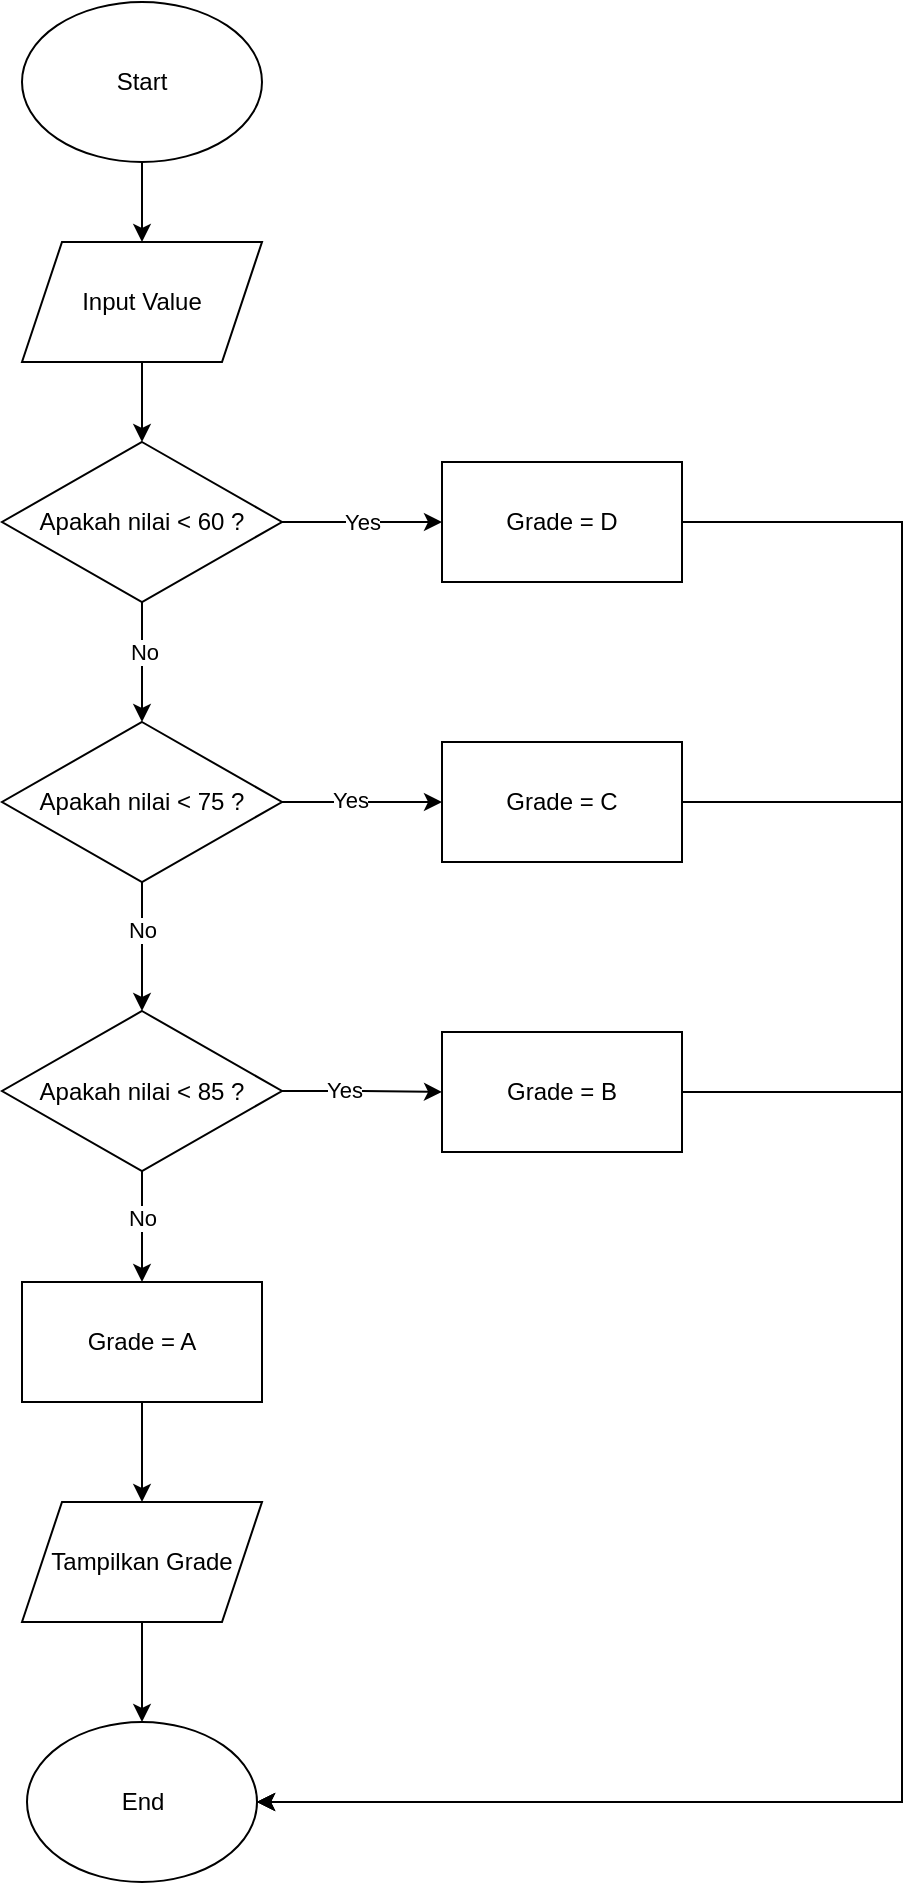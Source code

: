 <mxfile version="24.6.4" type="github">
  <diagram id="C5RBs43oDa-KdzZeNtuy" name="Page-1">
    <mxGraphModel dx="954" dy="640" grid="1" gridSize="10" guides="1" tooltips="1" connect="1" arrows="1" fold="1" page="1" pageScale="1" pageWidth="827" pageHeight="1169" math="0" shadow="0">
      <root>
        <mxCell id="WIyWlLk6GJQsqaUBKTNV-0" />
        <mxCell id="WIyWlLk6GJQsqaUBKTNV-1" parent="WIyWlLk6GJQsqaUBKTNV-0" />
        <mxCell id="X0hRF9dKT3N2s4D39zy0-2" value="" style="edgeStyle=orthogonalEdgeStyle;rounded=0;orthogonalLoop=1;jettySize=auto;html=1;" parent="WIyWlLk6GJQsqaUBKTNV-1" source="X0hRF9dKT3N2s4D39zy0-0" target="X0hRF9dKT3N2s4D39zy0-1" edge="1">
          <mxGeometry relative="1" as="geometry" />
        </mxCell>
        <mxCell id="X0hRF9dKT3N2s4D39zy0-0" value="Start" style="ellipse;whiteSpace=wrap;html=1;" parent="WIyWlLk6GJQsqaUBKTNV-1" vertex="1">
          <mxGeometry x="160" y="40" width="120" height="80" as="geometry" />
        </mxCell>
        <mxCell id="X0hRF9dKT3N2s4D39zy0-4" value="" style="edgeStyle=orthogonalEdgeStyle;rounded=0;orthogonalLoop=1;jettySize=auto;html=1;" parent="WIyWlLk6GJQsqaUBKTNV-1" source="X0hRF9dKT3N2s4D39zy0-1" target="X0hRF9dKT3N2s4D39zy0-3" edge="1">
          <mxGeometry relative="1" as="geometry" />
        </mxCell>
        <mxCell id="X0hRF9dKT3N2s4D39zy0-1" value="Input Value" style="shape=parallelogram;perimeter=parallelogramPerimeter;whiteSpace=wrap;html=1;fixedSize=1;" parent="WIyWlLk6GJQsqaUBKTNV-1" vertex="1">
          <mxGeometry x="160" y="160" width="120" height="60" as="geometry" />
        </mxCell>
        <mxCell id="X0hRF9dKT3N2s4D39zy0-6" value="Yes" style="edgeStyle=orthogonalEdgeStyle;rounded=0;orthogonalLoop=1;jettySize=auto;html=1;" parent="WIyWlLk6GJQsqaUBKTNV-1" source="X0hRF9dKT3N2s4D39zy0-3" target="X0hRF9dKT3N2s4D39zy0-5" edge="1">
          <mxGeometry relative="1" as="geometry" />
        </mxCell>
        <mxCell id="X0hRF9dKT3N2s4D39zy0-9" value="" style="edgeStyle=orthogonalEdgeStyle;rounded=0;orthogonalLoop=1;jettySize=auto;html=1;" parent="WIyWlLk6GJQsqaUBKTNV-1" source="X0hRF9dKT3N2s4D39zy0-3" target="X0hRF9dKT3N2s4D39zy0-8" edge="1">
          <mxGeometry relative="1" as="geometry" />
        </mxCell>
        <mxCell id="X0hRF9dKT3N2s4D39zy0-10" value="No" style="edgeLabel;html=1;align=center;verticalAlign=middle;resizable=0;points=[];" parent="X0hRF9dKT3N2s4D39zy0-9" vertex="1" connectable="0">
          <mxGeometry x="-0.167" y="1" relative="1" as="geometry">
            <mxPoint as="offset" />
          </mxGeometry>
        </mxCell>
        <mxCell id="X0hRF9dKT3N2s4D39zy0-3" value="Apakah nilai &amp;lt; 60 ?" style="rhombus;whiteSpace=wrap;html=1;" parent="WIyWlLk6GJQsqaUBKTNV-1" vertex="1">
          <mxGeometry x="150" y="260" width="140" height="80" as="geometry" />
        </mxCell>
        <mxCell id="RwfK1r01tiREAZOJOeav-0" style="edgeStyle=orthogonalEdgeStyle;rounded=0;orthogonalLoop=1;jettySize=auto;html=1;entryX=1;entryY=0.5;entryDx=0;entryDy=0;" edge="1" parent="WIyWlLk6GJQsqaUBKTNV-1" source="X0hRF9dKT3N2s4D39zy0-5" target="X0hRF9dKT3N2s4D39zy0-25">
          <mxGeometry relative="1" as="geometry">
            <Array as="points">
              <mxPoint x="600" y="300" />
              <mxPoint x="600" y="940" />
            </Array>
          </mxGeometry>
        </mxCell>
        <mxCell id="X0hRF9dKT3N2s4D39zy0-5" value="Grade = D" style="rounded=0;whiteSpace=wrap;html=1;" parent="WIyWlLk6GJQsqaUBKTNV-1" vertex="1">
          <mxGeometry x="370" y="270" width="120" height="60" as="geometry" />
        </mxCell>
        <mxCell id="X0hRF9dKT3N2s4D39zy0-12" value="" style="edgeStyle=orthogonalEdgeStyle;rounded=0;orthogonalLoop=1;jettySize=auto;html=1;" parent="WIyWlLk6GJQsqaUBKTNV-1" source="X0hRF9dKT3N2s4D39zy0-8" target="X0hRF9dKT3N2s4D39zy0-11" edge="1">
          <mxGeometry relative="1" as="geometry" />
        </mxCell>
        <mxCell id="X0hRF9dKT3N2s4D39zy0-13" value="Yes" style="edgeLabel;html=1;align=center;verticalAlign=middle;resizable=0;points=[];" parent="X0hRF9dKT3N2s4D39zy0-12" vertex="1" connectable="0">
          <mxGeometry x="-0.156" y="1" relative="1" as="geometry">
            <mxPoint as="offset" />
          </mxGeometry>
        </mxCell>
        <mxCell id="X0hRF9dKT3N2s4D39zy0-15" value="" style="edgeStyle=orthogonalEdgeStyle;rounded=0;orthogonalLoop=1;jettySize=auto;html=1;" parent="WIyWlLk6GJQsqaUBKTNV-1" source="X0hRF9dKT3N2s4D39zy0-8" target="X0hRF9dKT3N2s4D39zy0-14" edge="1">
          <mxGeometry relative="1" as="geometry" />
        </mxCell>
        <mxCell id="X0hRF9dKT3N2s4D39zy0-16" value="No" style="edgeLabel;html=1;align=center;verticalAlign=middle;resizable=0;points=[];" parent="X0hRF9dKT3N2s4D39zy0-15" vertex="1" connectable="0">
          <mxGeometry x="-0.256" relative="1" as="geometry">
            <mxPoint as="offset" />
          </mxGeometry>
        </mxCell>
        <mxCell id="X0hRF9dKT3N2s4D39zy0-8" value="Apakah nilai &amp;lt; 75 ?" style="rhombus;whiteSpace=wrap;html=1;" parent="WIyWlLk6GJQsqaUBKTNV-1" vertex="1">
          <mxGeometry x="150" y="400" width="140" height="80" as="geometry" />
        </mxCell>
        <mxCell id="RwfK1r01tiREAZOJOeav-1" style="edgeStyle=orthogonalEdgeStyle;rounded=0;orthogonalLoop=1;jettySize=auto;html=1;entryX=1;entryY=0.5;entryDx=0;entryDy=0;" edge="1" parent="WIyWlLk6GJQsqaUBKTNV-1" source="X0hRF9dKT3N2s4D39zy0-11" target="X0hRF9dKT3N2s4D39zy0-25">
          <mxGeometry relative="1" as="geometry">
            <Array as="points">
              <mxPoint x="600" y="440" />
              <mxPoint x="600" y="940" />
            </Array>
          </mxGeometry>
        </mxCell>
        <mxCell id="X0hRF9dKT3N2s4D39zy0-11" value="Grade = C" style="whiteSpace=wrap;html=1;" parent="WIyWlLk6GJQsqaUBKTNV-1" vertex="1">
          <mxGeometry x="370" y="410" width="120" height="60" as="geometry" />
        </mxCell>
        <mxCell id="X0hRF9dKT3N2s4D39zy0-18" value="" style="edgeStyle=orthogonalEdgeStyle;rounded=0;orthogonalLoop=1;jettySize=auto;html=1;" parent="WIyWlLk6GJQsqaUBKTNV-1" source="X0hRF9dKT3N2s4D39zy0-14" target="X0hRF9dKT3N2s4D39zy0-17" edge="1">
          <mxGeometry relative="1" as="geometry" />
        </mxCell>
        <mxCell id="X0hRF9dKT3N2s4D39zy0-19" value="Yes" style="edgeLabel;html=1;align=center;verticalAlign=middle;resizable=0;points=[];" parent="X0hRF9dKT3N2s4D39zy0-18" vertex="1" connectable="0">
          <mxGeometry x="-0.23" y="2" relative="1" as="geometry">
            <mxPoint y="1" as="offset" />
          </mxGeometry>
        </mxCell>
        <mxCell id="X0hRF9dKT3N2s4D39zy0-21" value="" style="edgeStyle=orthogonalEdgeStyle;rounded=0;orthogonalLoop=1;jettySize=auto;html=1;" parent="WIyWlLk6GJQsqaUBKTNV-1" source="X0hRF9dKT3N2s4D39zy0-14" target="X0hRF9dKT3N2s4D39zy0-20" edge="1">
          <mxGeometry relative="1" as="geometry" />
        </mxCell>
        <mxCell id="X0hRF9dKT3N2s4D39zy0-22" value="No" style="edgeLabel;html=1;align=center;verticalAlign=middle;resizable=0;points=[];" parent="X0hRF9dKT3N2s4D39zy0-21" vertex="1" connectable="0">
          <mxGeometry x="-0.189" relative="1" as="geometry">
            <mxPoint y="1" as="offset" />
          </mxGeometry>
        </mxCell>
        <mxCell id="X0hRF9dKT3N2s4D39zy0-14" value="Apakah nilai &amp;lt; 85 ?" style="rhombus;whiteSpace=wrap;html=1;" parent="WIyWlLk6GJQsqaUBKTNV-1" vertex="1">
          <mxGeometry x="150" y="544.5" width="140" height="80" as="geometry" />
        </mxCell>
        <mxCell id="RwfK1r01tiREAZOJOeav-2" style="edgeStyle=orthogonalEdgeStyle;rounded=0;orthogonalLoop=1;jettySize=auto;html=1;exitX=1;exitY=0.5;exitDx=0;exitDy=0;" edge="1" parent="WIyWlLk6GJQsqaUBKTNV-1" source="X0hRF9dKT3N2s4D39zy0-17" target="X0hRF9dKT3N2s4D39zy0-25">
          <mxGeometry relative="1" as="geometry">
            <mxPoint x="280" y="940" as="targetPoint" />
            <Array as="points">
              <mxPoint x="600" y="585" />
              <mxPoint x="600" y="940" />
            </Array>
          </mxGeometry>
        </mxCell>
        <mxCell id="X0hRF9dKT3N2s4D39zy0-17" value="Grade = B" style="whiteSpace=wrap;html=1;" parent="WIyWlLk6GJQsqaUBKTNV-1" vertex="1">
          <mxGeometry x="370" y="555" width="120" height="60" as="geometry" />
        </mxCell>
        <mxCell id="X0hRF9dKT3N2s4D39zy0-24" value="" style="edgeStyle=orthogonalEdgeStyle;rounded=0;orthogonalLoop=1;jettySize=auto;html=1;" parent="WIyWlLk6GJQsqaUBKTNV-1" source="X0hRF9dKT3N2s4D39zy0-20" target="X0hRF9dKT3N2s4D39zy0-23" edge="1">
          <mxGeometry relative="1" as="geometry" />
        </mxCell>
        <mxCell id="X0hRF9dKT3N2s4D39zy0-20" value="Grade = A" style="whiteSpace=wrap;html=1;" parent="WIyWlLk6GJQsqaUBKTNV-1" vertex="1">
          <mxGeometry x="160" y="680" width="120" height="60" as="geometry" />
        </mxCell>
        <mxCell id="X0hRF9dKT3N2s4D39zy0-26" value="" style="edgeStyle=orthogonalEdgeStyle;rounded=0;orthogonalLoop=1;jettySize=auto;html=1;" parent="WIyWlLk6GJQsqaUBKTNV-1" source="X0hRF9dKT3N2s4D39zy0-23" target="X0hRF9dKT3N2s4D39zy0-25" edge="1">
          <mxGeometry relative="1" as="geometry" />
        </mxCell>
        <mxCell id="X0hRF9dKT3N2s4D39zy0-23" value="Tampilkan Grade" style="shape=parallelogram;perimeter=parallelogramPerimeter;whiteSpace=wrap;html=1;fixedSize=1;" parent="WIyWlLk6GJQsqaUBKTNV-1" vertex="1">
          <mxGeometry x="160" y="790" width="120" height="60" as="geometry" />
        </mxCell>
        <mxCell id="X0hRF9dKT3N2s4D39zy0-25" value="End" style="ellipse;whiteSpace=wrap;html=1;" parent="WIyWlLk6GJQsqaUBKTNV-1" vertex="1">
          <mxGeometry x="162.5" y="900" width="115" height="80" as="geometry" />
        </mxCell>
      </root>
    </mxGraphModel>
  </diagram>
</mxfile>
